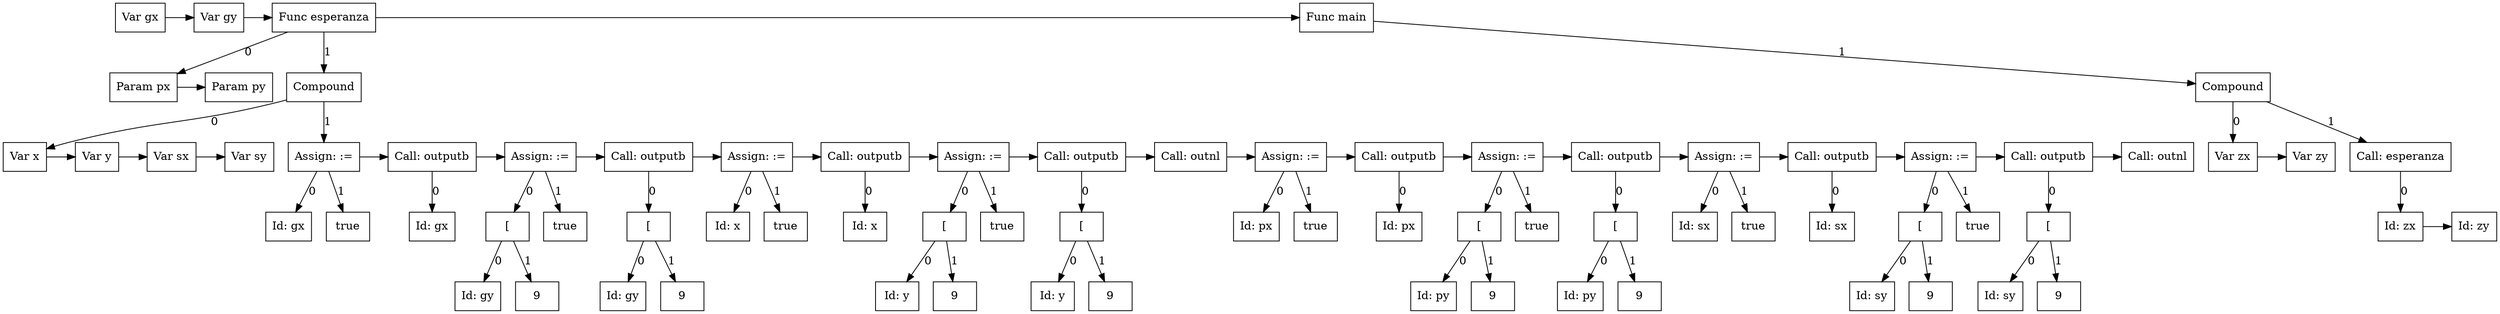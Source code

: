 digraph G {
node0 [label="Var gx"; shape=box];
subgraph SibNames_0 {
rankdir="LR"; rank="same";
node0 [label="Var gx"; shape=box];
node1 [label="Var gy"; shape=box];
node67 [label="Func esperanza"; shape=box];
node74 [label="Func main"; shape=box];
}

subgraph SibPtrs_0 {
rankdir="LR";
node0 -> node1;
node1 -> node67;
node67 -> node74;
}

subgraph childNames_67 {
rankdir="LR"; rank="same"; ordering=out
node2 [label="Param px"; shape=box];
node66 [label="Compound"; shape=box];
}

subgraph childPtrs_67 {
rankdir="TB";
node67 -> node2 [label="0"];
node67 -> node66 [label="1"];
}

subgraph SibNames_2 {
rankdir="LR"; rank="same";
node2 [label="Param px"; shape=box];
node3 [label="Param py"; shape=box];
}

subgraph SibPtrs_2 {
rankdir="LR";
node2 -> node3;
}

subgraph childNames_66 {
rankdir="LR"; rank="same"; ordering=out
node4 [label="Var x"; shape=box];
node10 [label="Assign: :="; shape=box];
}

subgraph childPtrs_66 {
rankdir="TB";
node66 -> node4 [label="0"];
node66 -> node10 [label="1"];
}

subgraph SibNames_4 {
rankdir="LR"; rank="same";
node4 [label="Var x"; shape=box];
node5 [label="Var y"; shape=box];
node6 [label="Var sx"; shape=box];
node7 [label="Var sy"; shape=box];
}

subgraph SibPtrs_4 {
rankdir="LR";
node4 -> node5;
node5 -> node6;
node6 -> node7;
}

subgraph childNames_10 {
rankdir="LR"; rank="same"; ordering=out
node8 [label="Id: gx"; shape=box];
node9 [label="true"; shape=box];
}

subgraph childPtrs_10 {
rankdir="TB";
node10 -> node8 [label="0"];
node10 -> node9 [label="1"];
}

subgraph SibNames_10 {
rankdir="LR"; rank="same";
node10 [label="Assign: :="; shape=box];
node12 [label="Call: outputb"; shape=box];
node17 [label="Assign: :="; shape=box];
node21 [label="Call: outputb"; shape=box];
node24 [label="Assign: :="; shape=box];
node26 [label="Call: outputb"; shape=box];
node31 [label="Assign: :="; shape=box];
node35 [label="Call: outputb"; shape=box];
node36 [label="Call: outnl"; shape=box];
node39 [label="Assign: :="; shape=box];
node41 [label="Call: outputb"; shape=box];
node46 [label="Assign: :="; shape=box];
node50 [label="Call: outputb"; shape=box];
node53 [label="Assign: :="; shape=box];
node55 [label="Call: outputb"; shape=box];
node60 [label="Assign: :="; shape=box];
node64 [label="Call: outputb"; shape=box];
node65 [label="Call: outnl"; shape=box];
}

subgraph SibPtrs_10 {
rankdir="LR";
node10 -> node12;
node12 -> node17;
node17 -> node21;
node21 -> node24;
node24 -> node26;
node26 -> node31;
node31 -> node35;
node35 -> node36;
node36 -> node39;
node39 -> node41;
node41 -> node46;
node46 -> node50;
node50 -> node53;
node53 -> node55;
node55 -> node60;
node60 -> node64;
node64 -> node65;
}

subgraph childNames_12 {
rankdir="LR"; rank="same"; ordering=out
node11 [label="Id: gx"; shape=box];
}

subgraph childPtrs_12 {
rankdir="TB";
node12 -> node11 [label="0"];
}

subgraph childNames_17 {
rankdir="LR"; rank="same"; ordering=out
node14 [label="["; shape=box];
node16 [label="true"; shape=box];
}

subgraph childPtrs_17 {
rankdir="TB";
node17 -> node14 [label="0"];
node17 -> node16 [label="1"];
}

subgraph childNames_14 {
rankdir="LR"; rank="same"; ordering=out
node15 [label="Id: gy"; shape=box];
node13 [label="9"; shape=box];
}

subgraph childPtrs_14 {
rankdir="TB";
node14 -> node15 [label="0"];
node14 -> node13 [label="1"];
}

subgraph childNames_21 {
rankdir="LR"; rank="same"; ordering=out
node19 [label="["; shape=box];
}

subgraph childPtrs_21 {
rankdir="TB";
node21 -> node19 [label="0"];
}

subgraph childNames_19 {
rankdir="LR"; rank="same"; ordering=out
node20 [label="Id: gy"; shape=box];
node18 [label="9"; shape=box];
}

subgraph childPtrs_19 {
rankdir="TB";
node19 -> node20 [label="0"];
node19 -> node18 [label="1"];
}

subgraph childNames_24 {
rankdir="LR"; rank="same"; ordering=out
node22 [label="Id: x"; shape=box];
node23 [label="true"; shape=box];
}

subgraph childPtrs_24 {
rankdir="TB";
node24 -> node22 [label="0"];
node24 -> node23 [label="1"];
}

subgraph childNames_26 {
rankdir="LR"; rank="same"; ordering=out
node25 [label="Id: x"; shape=box];
}

subgraph childPtrs_26 {
rankdir="TB";
node26 -> node25 [label="0"];
}

subgraph childNames_31 {
rankdir="LR"; rank="same"; ordering=out
node28 [label="["; shape=box];
node30 [label="true"; shape=box];
}

subgraph childPtrs_31 {
rankdir="TB";
node31 -> node28 [label="0"];
node31 -> node30 [label="1"];
}

subgraph childNames_28 {
rankdir="LR"; rank="same"; ordering=out
node29 [label="Id: y"; shape=box];
node27 [label="9"; shape=box];
}

subgraph childPtrs_28 {
rankdir="TB";
node28 -> node29 [label="0"];
node28 -> node27 [label="1"];
}

subgraph childNames_35 {
rankdir="LR"; rank="same"; ordering=out
node33 [label="["; shape=box];
}

subgraph childPtrs_35 {
rankdir="TB";
node35 -> node33 [label="0"];
}

subgraph childNames_33 {
rankdir="LR"; rank="same"; ordering=out
node34 [label="Id: y"; shape=box];
node32 [label="9"; shape=box];
}

subgraph childPtrs_33 {
rankdir="TB";
node33 -> node34 [label="0"];
node33 -> node32 [label="1"];
}

subgraph childNames_39 {
rankdir="LR"; rank="same"; ordering=out
node37 [label="Id: px"; shape=box];
node38 [label="true"; shape=box];
}

subgraph childPtrs_39 {
rankdir="TB";
node39 -> node37 [label="0"];
node39 -> node38 [label="1"];
}

subgraph childNames_41 {
rankdir="LR"; rank="same"; ordering=out
node40 [label="Id: px"; shape=box];
}

subgraph childPtrs_41 {
rankdir="TB";
node41 -> node40 [label="0"];
}

subgraph childNames_46 {
rankdir="LR"; rank="same"; ordering=out
node43 [label="["; shape=box];
node45 [label="true"; shape=box];
}

subgraph childPtrs_46 {
rankdir="TB";
node46 -> node43 [label="0"];
node46 -> node45 [label="1"];
}

subgraph childNames_43 {
rankdir="LR"; rank="same"; ordering=out
node44 [label="Id: py"; shape=box];
node42 [label="9"; shape=box];
}

subgraph childPtrs_43 {
rankdir="TB";
node43 -> node44 [label="0"];
node43 -> node42 [label="1"];
}

subgraph childNames_50 {
rankdir="LR"; rank="same"; ordering=out
node48 [label="["; shape=box];
}

subgraph childPtrs_50 {
rankdir="TB";
node50 -> node48 [label="0"];
}

subgraph childNames_48 {
rankdir="LR"; rank="same"; ordering=out
node49 [label="Id: py"; shape=box];
node47 [label="9"; shape=box];
}

subgraph childPtrs_48 {
rankdir="TB";
node48 -> node49 [label="0"];
node48 -> node47 [label="1"];
}

subgraph childNames_53 {
rankdir="LR"; rank="same"; ordering=out
node51 [label="Id: sx"; shape=box];
node52 [label="true"; shape=box];
}

subgraph childPtrs_53 {
rankdir="TB";
node53 -> node51 [label="0"];
node53 -> node52 [label="1"];
}

subgraph childNames_55 {
rankdir="LR"; rank="same"; ordering=out
node54 [label="Id: sx"; shape=box];
}

subgraph childPtrs_55 {
rankdir="TB";
node55 -> node54 [label="0"];
}

subgraph childNames_60 {
rankdir="LR"; rank="same"; ordering=out
node57 [label="["; shape=box];
node59 [label="true"; shape=box];
}

subgraph childPtrs_60 {
rankdir="TB";
node60 -> node57 [label="0"];
node60 -> node59 [label="1"];
}

subgraph childNames_57 {
rankdir="LR"; rank="same"; ordering=out
node58 [label="Id: sy"; shape=box];
node56 [label="9"; shape=box];
}

subgraph childPtrs_57 {
rankdir="TB";
node57 -> node58 [label="0"];
node57 -> node56 [label="1"];
}

subgraph childNames_64 {
rankdir="LR"; rank="same"; ordering=out
node62 [label="["; shape=box];
}

subgraph childPtrs_64 {
rankdir="TB";
node64 -> node62 [label="0"];
}

subgraph childNames_62 {
rankdir="LR"; rank="same"; ordering=out
node63 [label="Id: sy"; shape=box];
node61 [label="9"; shape=box];
}

subgraph childPtrs_62 {
rankdir="TB";
node62 -> node63 [label="0"];
node62 -> node61 [label="1"];
}

subgraph childNames_74 {
rankdir="LR"; rank="same"; ordering=out
node73 [label="Compound"; shape=box];
}

subgraph childPtrs_74 {
rankdir="TB";
node74 -> node73 [label="1"];
}

subgraph childNames_73 {
rankdir="LR"; rank="same"; ordering=out
node68 [label="Var zx"; shape=box];
node72 [label="Call: esperanza"; shape=box];
}

subgraph childPtrs_73 {
rankdir="TB";
node73 -> node68 [label="0"];
node73 -> node72 [label="1"];
}

subgraph SibNames_68 {
rankdir="LR"; rank="same";
node68 [label="Var zx"; shape=box];
node69 [label="Var zy"; shape=box];
}

subgraph SibPtrs_68 {
rankdir="LR";
node68 -> node69;
}

subgraph childNames_72 {
rankdir="LR"; rank="same"; ordering=out
node70 [label="Id: zx"; shape=box];
}

subgraph childPtrs_72 {
rankdir="TB";
node72 -> node70 [label="0"];
}

subgraph SibNames_70 {
rankdir="LR"; rank="same";
node70 [label="Id: zx"; shape=box];
node71 [label="Id: zy"; shape=box];
}

subgraph SibPtrs_70 {
rankdir="LR";
node70 -> node71;
}

}
